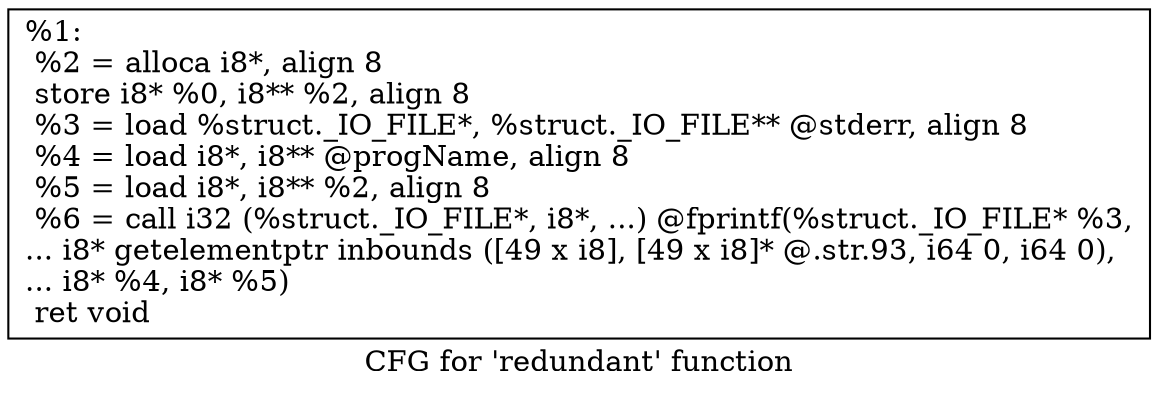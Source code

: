 digraph "CFG for 'redundant' function" {
	label="CFG for 'redundant' function";

	Node0xcde840 [shape=record,label="{%1:\l  %2 = alloca i8*, align 8\l  store i8* %0, i8** %2, align 8\l  %3 = load %struct._IO_FILE*, %struct._IO_FILE** @stderr, align 8\l  %4 = load i8*, i8** @progName, align 8\l  %5 = load i8*, i8** %2, align 8\l  %6 = call i32 (%struct._IO_FILE*, i8*, ...) @fprintf(%struct._IO_FILE* %3,\l... i8* getelementptr inbounds ([49 x i8], [49 x i8]* @.str.93, i64 0, i64 0),\l... i8* %4, i8* %5)\l  ret void\l}"];
}
